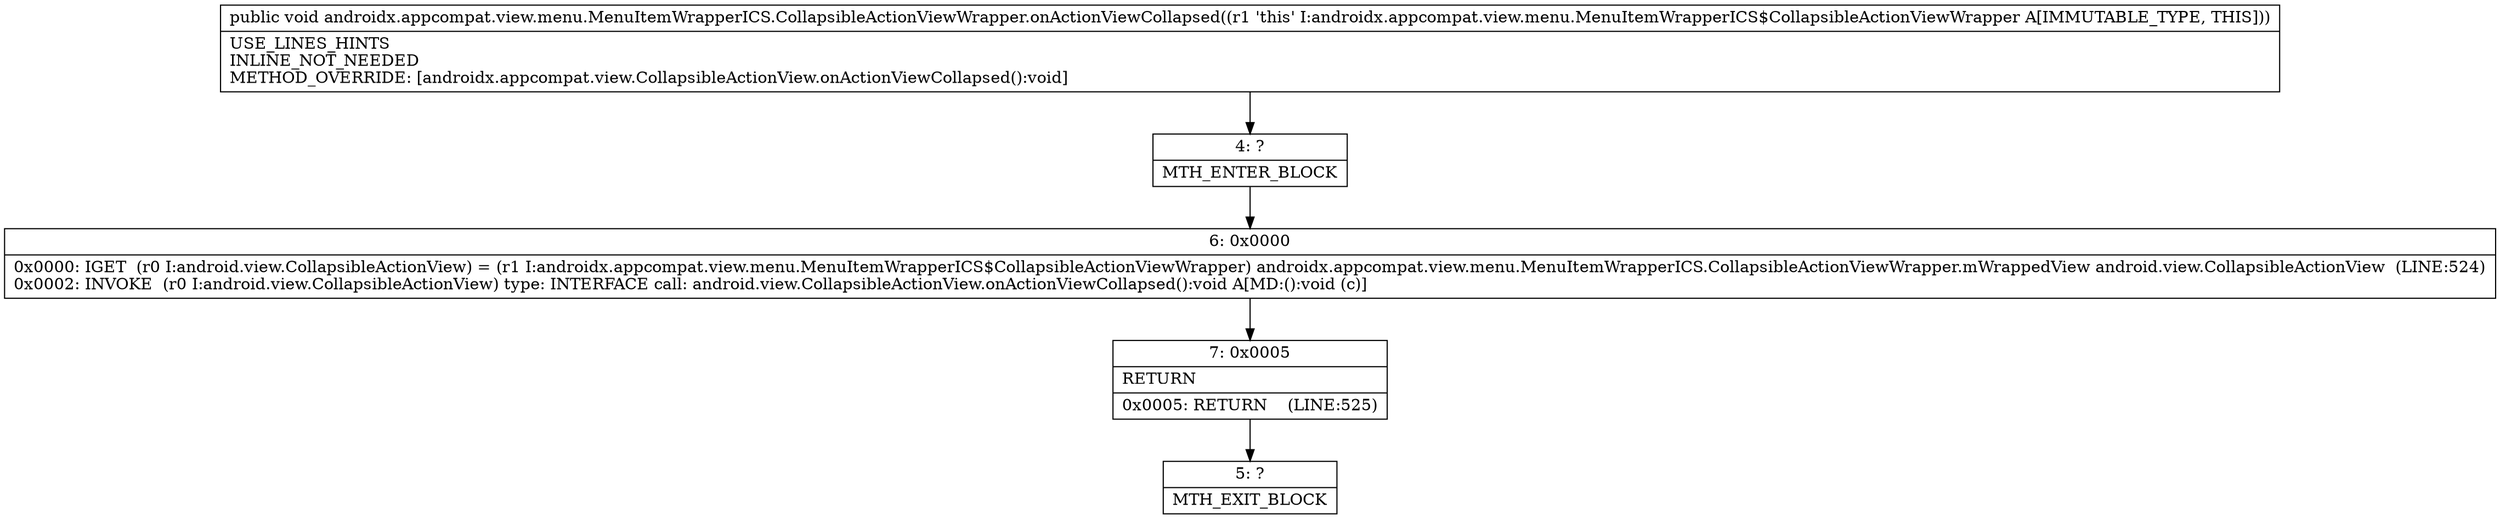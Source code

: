 digraph "CFG forandroidx.appcompat.view.menu.MenuItemWrapperICS.CollapsibleActionViewWrapper.onActionViewCollapsed()V" {
Node_4 [shape=record,label="{4\:\ ?|MTH_ENTER_BLOCK\l}"];
Node_6 [shape=record,label="{6\:\ 0x0000|0x0000: IGET  (r0 I:android.view.CollapsibleActionView) = (r1 I:androidx.appcompat.view.menu.MenuItemWrapperICS$CollapsibleActionViewWrapper) androidx.appcompat.view.menu.MenuItemWrapperICS.CollapsibleActionViewWrapper.mWrappedView android.view.CollapsibleActionView  (LINE:524)\l0x0002: INVOKE  (r0 I:android.view.CollapsibleActionView) type: INTERFACE call: android.view.CollapsibleActionView.onActionViewCollapsed():void A[MD:():void (c)]\l}"];
Node_7 [shape=record,label="{7\:\ 0x0005|RETURN\l|0x0005: RETURN    (LINE:525)\l}"];
Node_5 [shape=record,label="{5\:\ ?|MTH_EXIT_BLOCK\l}"];
MethodNode[shape=record,label="{public void androidx.appcompat.view.menu.MenuItemWrapperICS.CollapsibleActionViewWrapper.onActionViewCollapsed((r1 'this' I:androidx.appcompat.view.menu.MenuItemWrapperICS$CollapsibleActionViewWrapper A[IMMUTABLE_TYPE, THIS]))  | USE_LINES_HINTS\lINLINE_NOT_NEEDED\lMETHOD_OVERRIDE: [androidx.appcompat.view.CollapsibleActionView.onActionViewCollapsed():void]\l}"];
MethodNode -> Node_4;Node_4 -> Node_6;
Node_6 -> Node_7;
Node_7 -> Node_5;
}

